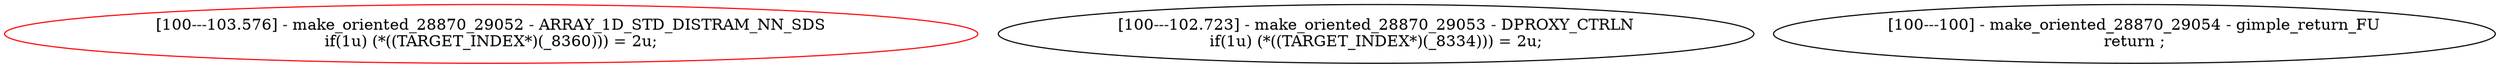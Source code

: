 digraph G {
67[color=red,label="[100---103.576] - make_oriented_28870_29052 - ARRAY_1D_STD_DISTRAM_NN_SDS\nif(1u) (*((TARGET_INDEX*)(_8360))) = 2u;\n"];
68[label="[100---102.723] - make_oriented_28870_29053 - DPROXY_CTRLN\nif(1u) (*((TARGET_INDEX*)(_8334))) = 2u;\n"];
69[label="[100---100] - make_oriented_28870_29054 - gimple_return_FU\nreturn ;\n"];
}

